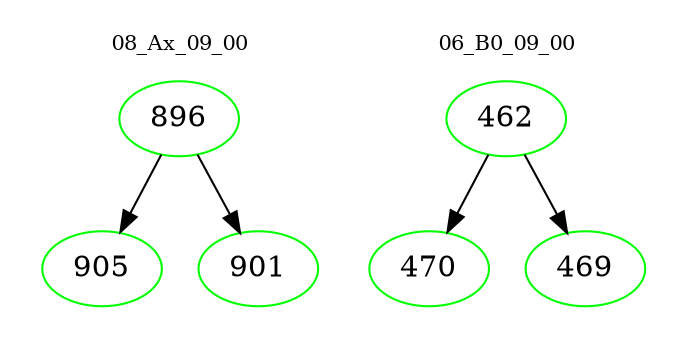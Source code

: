 digraph{
subgraph cluster_0 {
color = white
label = "08_Ax_09_00";
fontsize=10;
T0_896 [label="896", color="green"]
T0_896 -> T0_905 [color="black"]
T0_905 [label="905", color="green"]
T0_896 -> T0_901 [color="black"]
T0_901 [label="901", color="green"]
}
subgraph cluster_1 {
color = white
label = "06_B0_09_00";
fontsize=10;
T1_462 [label="462", color="green"]
T1_462 -> T1_470 [color="black"]
T1_470 [label="470", color="green"]
T1_462 -> T1_469 [color="black"]
T1_469 [label="469", color="green"]
}
}

